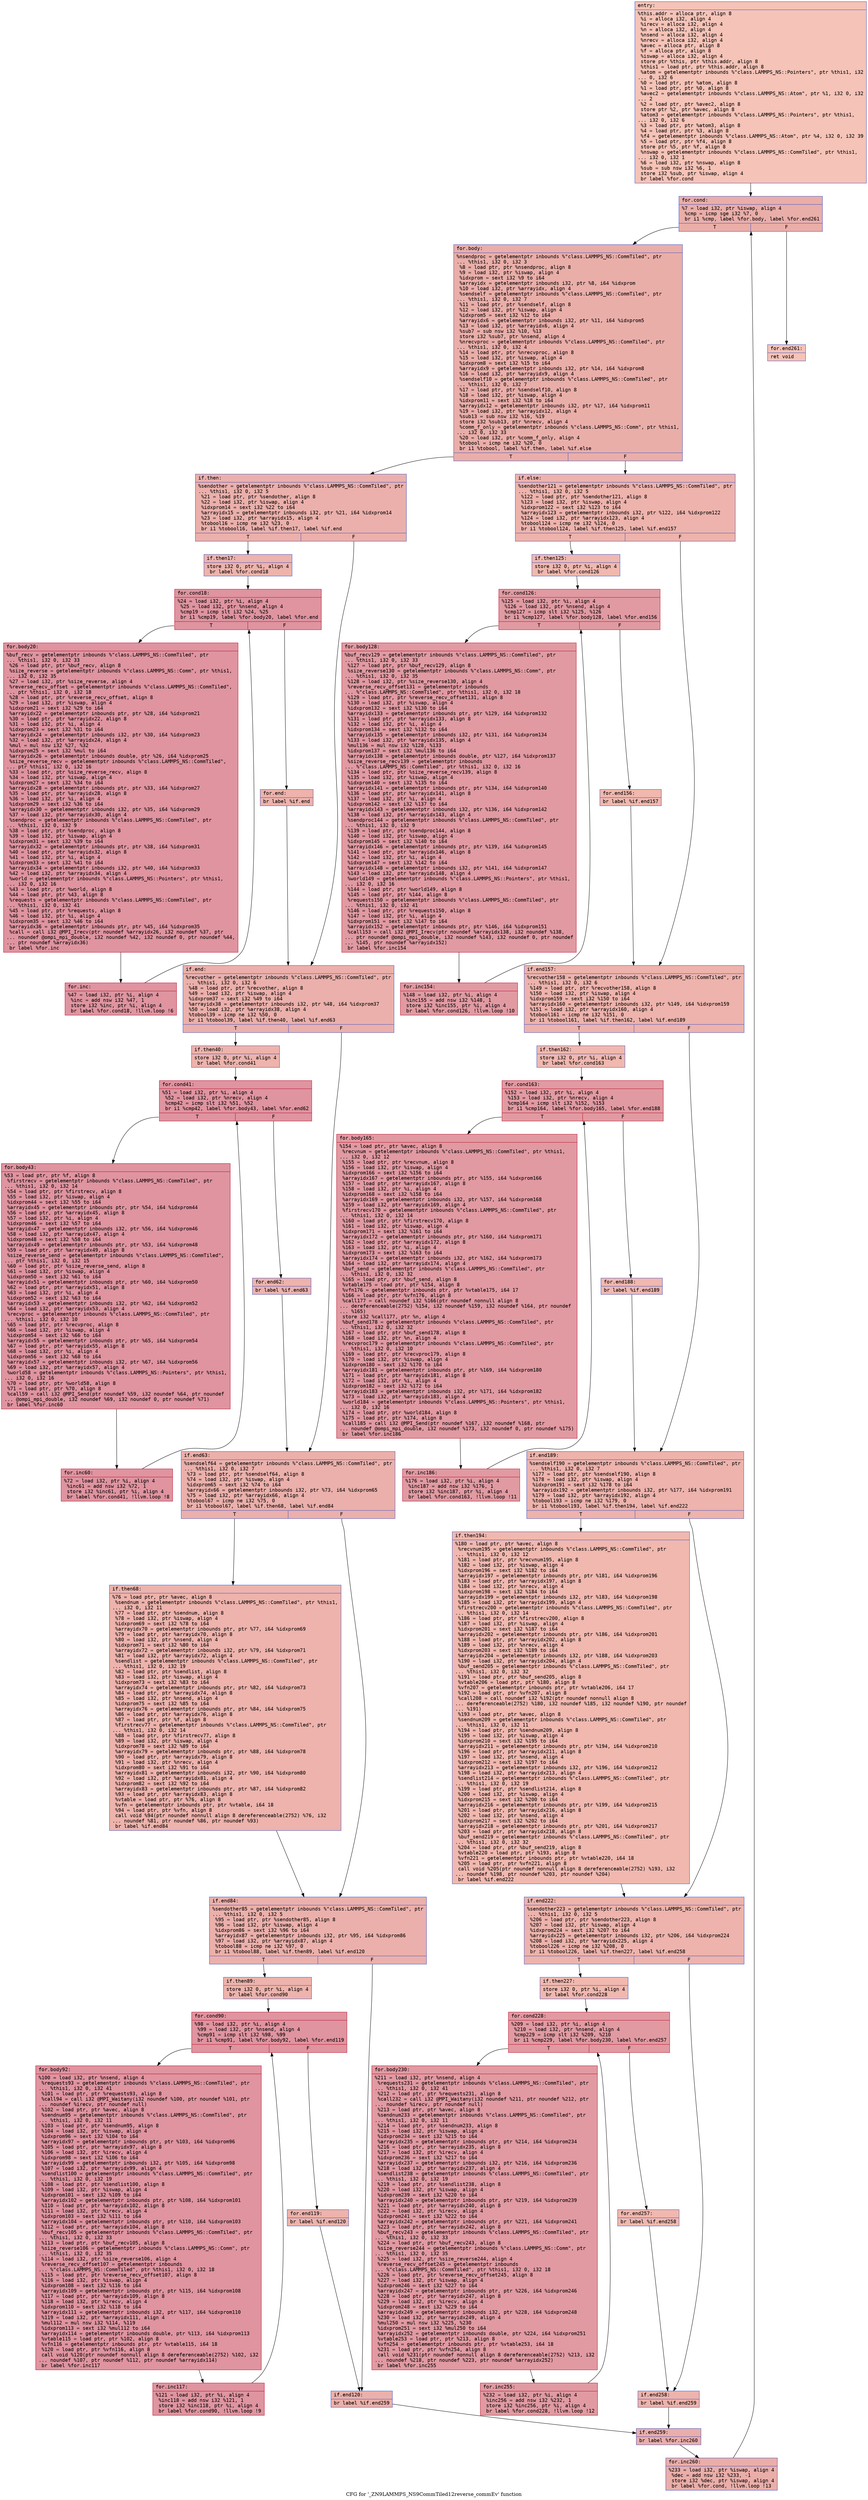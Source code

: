 digraph "CFG for '_ZN9LAMMPS_NS9CommTiled12reverse_commEv' function" {
	label="CFG for '_ZN9LAMMPS_NS9CommTiled12reverse_commEv' function";

	Node0x556077522430 [shape=record,color="#3d50c3ff", style=filled, fillcolor="#e8765c70" fontname="Courier",label="{entry:\l|  %this.addr = alloca ptr, align 8\l  %i = alloca i32, align 4\l  %irecv = alloca i32, align 4\l  %n = alloca i32, align 4\l  %nsend = alloca i32, align 4\l  %nrecv = alloca i32, align 4\l  %avec = alloca ptr, align 8\l  %f = alloca ptr, align 8\l  %iswap = alloca i32, align 4\l  store ptr %this, ptr %this.addr, align 8\l  %this1 = load ptr, ptr %this.addr, align 8\l  %atom = getelementptr inbounds %\"class.LAMMPS_NS::Pointers\", ptr %this1, i32\l... 0, i32 6\l  %0 = load ptr, ptr %atom, align 8\l  %1 = load ptr, ptr %0, align 8\l  %avec2 = getelementptr inbounds %\"class.LAMMPS_NS::Atom\", ptr %1, i32 0, i32\l... 2\l  %2 = load ptr, ptr %avec2, align 8\l  store ptr %2, ptr %avec, align 8\l  %atom3 = getelementptr inbounds %\"class.LAMMPS_NS::Pointers\", ptr %this1,\l... i32 0, i32 6\l  %3 = load ptr, ptr %atom3, align 8\l  %4 = load ptr, ptr %3, align 8\l  %f4 = getelementptr inbounds %\"class.LAMMPS_NS::Atom\", ptr %4, i32 0, i32 39\l  %5 = load ptr, ptr %f4, align 8\l  store ptr %5, ptr %f, align 8\l  %nswap = getelementptr inbounds %\"class.LAMMPS_NS::CommTiled\", ptr %this1,\l... i32 0, i32 1\l  %6 = load i32, ptr %nswap, align 8\l  %sub = sub nsw i32 %6, 1\l  store i32 %sub, ptr %iswap, align 4\l  br label %for.cond\l}"];
	Node0x556077522430 -> Node0x556077536980[tooltip="entry -> for.cond\nProbability 100.00%" ];
	Node0x556077536980 [shape=record,color="#3d50c3ff", style=filled, fillcolor="#d0473d70" fontname="Courier",label="{for.cond:\l|  %7 = load i32, ptr %iswap, align 4\l  %cmp = icmp sge i32 %7, 0\l  br i1 %cmp, label %for.body, label %for.end261\l|{<s0>T|<s1>F}}"];
	Node0x556077536980:s0 -> Node0x556077536ba0[tooltip="for.cond -> for.body\nProbability 96.88%" ];
	Node0x556077536980:s1 -> Node0x556077536c20[tooltip="for.cond -> for.end261\nProbability 3.12%" ];
	Node0x556077536ba0 [shape=record,color="#3d50c3ff", style=filled, fillcolor="#d0473d70" fontname="Courier",label="{for.body:\l|  %nsendproc = getelementptr inbounds %\"class.LAMMPS_NS::CommTiled\", ptr\l... %this1, i32 0, i32 3\l  %8 = load ptr, ptr %nsendproc, align 8\l  %9 = load i32, ptr %iswap, align 4\l  %idxprom = sext i32 %9 to i64\l  %arrayidx = getelementptr inbounds i32, ptr %8, i64 %idxprom\l  %10 = load i32, ptr %arrayidx, align 4\l  %sendself = getelementptr inbounds %\"class.LAMMPS_NS::CommTiled\", ptr\l... %this1, i32 0, i32 7\l  %11 = load ptr, ptr %sendself, align 8\l  %12 = load i32, ptr %iswap, align 4\l  %idxprom5 = sext i32 %12 to i64\l  %arrayidx6 = getelementptr inbounds i32, ptr %11, i64 %idxprom5\l  %13 = load i32, ptr %arrayidx6, align 4\l  %sub7 = sub nsw i32 %10, %13\l  store i32 %sub7, ptr %nsend, align 4\l  %nrecvproc = getelementptr inbounds %\"class.LAMMPS_NS::CommTiled\", ptr\l... %this1, i32 0, i32 4\l  %14 = load ptr, ptr %nrecvproc, align 8\l  %15 = load i32, ptr %iswap, align 4\l  %idxprom8 = sext i32 %15 to i64\l  %arrayidx9 = getelementptr inbounds i32, ptr %14, i64 %idxprom8\l  %16 = load i32, ptr %arrayidx9, align 4\l  %sendself10 = getelementptr inbounds %\"class.LAMMPS_NS::CommTiled\", ptr\l... %this1, i32 0, i32 7\l  %17 = load ptr, ptr %sendself10, align 8\l  %18 = load i32, ptr %iswap, align 4\l  %idxprom11 = sext i32 %18 to i64\l  %arrayidx12 = getelementptr inbounds i32, ptr %17, i64 %idxprom11\l  %19 = load i32, ptr %arrayidx12, align 4\l  %sub13 = sub nsw i32 %16, %19\l  store i32 %sub13, ptr %nrecv, align 4\l  %comm_f_only = getelementptr inbounds %\"class.LAMMPS_NS::Comm\", ptr %this1,\l... i32 0, i32 33\l  %20 = load i32, ptr %comm_f_only, align 4\l  %tobool = icmp ne i32 %20, 0\l  br i1 %tobool, label %if.then, label %if.else\l|{<s0>T|<s1>F}}"];
	Node0x556077536ba0:s0 -> Node0x556077538300[tooltip="for.body -> if.then\nProbability 62.50%" ];
	Node0x556077536ba0:s1 -> Node0x556077538370[tooltip="for.body -> if.else\nProbability 37.50%" ];
	Node0x556077538300 [shape=record,color="#3d50c3ff", style=filled, fillcolor="#d24b4070" fontname="Courier",label="{if.then:\l|  %sendother = getelementptr inbounds %\"class.LAMMPS_NS::CommTiled\", ptr\l... %this1, i32 0, i32 5\l  %21 = load ptr, ptr %sendother, align 8\l  %22 = load i32, ptr %iswap, align 4\l  %idxprom14 = sext i32 %22 to i64\l  %arrayidx15 = getelementptr inbounds i32, ptr %21, i64 %idxprom14\l  %23 = load i32, ptr %arrayidx15, align 4\l  %tobool16 = icmp ne i32 %23, 0\l  br i1 %tobool16, label %if.then17, label %if.end\l|{<s0>T|<s1>F}}"];
	Node0x556077538300:s0 -> Node0x556077538930[tooltip="if.then -> if.then17\nProbability 62.50%" ];
	Node0x556077538300:s1 -> Node0x5560775389b0[tooltip="if.then -> if.end\nProbability 37.50%" ];
	Node0x556077538930 [shape=record,color="#3d50c3ff", style=filled, fillcolor="#d6524470" fontname="Courier",label="{if.then17:\l|  store i32 0, ptr %i, align 4\l  br label %for.cond18\l}"];
	Node0x556077538930 -> Node0x556077538b70[tooltip="if.then17 -> for.cond18\nProbability 100.00%" ];
	Node0x556077538b70 [shape=record,color="#b70d28ff", style=filled, fillcolor="#b70d2870" fontname="Courier",label="{for.cond18:\l|  %24 = load i32, ptr %i, align 4\l  %25 = load i32, ptr %nsend, align 4\l  %cmp19 = icmp slt i32 %24, %25\l  br i1 %cmp19, label %for.body20, label %for.end\l|{<s0>T|<s1>F}}"];
	Node0x556077538b70:s0 -> Node0x556077538e10[tooltip="for.cond18 -> for.body20\nProbability 96.88%" ];
	Node0x556077538b70:s1 -> Node0x556077370920[tooltip="for.cond18 -> for.end\nProbability 3.12%" ];
	Node0x556077538e10 [shape=record,color="#b70d28ff", style=filled, fillcolor="#b70d2870" fontname="Courier",label="{for.body20:\l|  %buf_recv = getelementptr inbounds %\"class.LAMMPS_NS::CommTiled\", ptr\l... %this1, i32 0, i32 33\l  %26 = load ptr, ptr %buf_recv, align 8\l  %size_reverse = getelementptr inbounds %\"class.LAMMPS_NS::Comm\", ptr %this1,\l... i32 0, i32 35\l  %27 = load i32, ptr %size_reverse, align 4\l  %reverse_recv_offset = getelementptr inbounds %\"class.LAMMPS_NS::CommTiled\",\l... ptr %this1, i32 0, i32 18\l  %28 = load ptr, ptr %reverse_recv_offset, align 8\l  %29 = load i32, ptr %iswap, align 4\l  %idxprom21 = sext i32 %29 to i64\l  %arrayidx22 = getelementptr inbounds ptr, ptr %28, i64 %idxprom21\l  %30 = load ptr, ptr %arrayidx22, align 8\l  %31 = load i32, ptr %i, align 4\l  %idxprom23 = sext i32 %31 to i64\l  %arrayidx24 = getelementptr inbounds i32, ptr %30, i64 %idxprom23\l  %32 = load i32, ptr %arrayidx24, align 4\l  %mul = mul nsw i32 %27, %32\l  %idxprom25 = sext i32 %mul to i64\l  %arrayidx26 = getelementptr inbounds double, ptr %26, i64 %idxprom25\l  %size_reverse_recv = getelementptr inbounds %\"class.LAMMPS_NS::CommTiled\",\l... ptr %this1, i32 0, i32 16\l  %33 = load ptr, ptr %size_reverse_recv, align 8\l  %34 = load i32, ptr %iswap, align 4\l  %idxprom27 = sext i32 %34 to i64\l  %arrayidx28 = getelementptr inbounds ptr, ptr %33, i64 %idxprom27\l  %35 = load ptr, ptr %arrayidx28, align 8\l  %36 = load i32, ptr %i, align 4\l  %idxprom29 = sext i32 %36 to i64\l  %arrayidx30 = getelementptr inbounds i32, ptr %35, i64 %idxprom29\l  %37 = load i32, ptr %arrayidx30, align 4\l  %sendproc = getelementptr inbounds %\"class.LAMMPS_NS::CommTiled\", ptr\l... %this1, i32 0, i32 9\l  %38 = load ptr, ptr %sendproc, align 8\l  %39 = load i32, ptr %iswap, align 4\l  %idxprom31 = sext i32 %39 to i64\l  %arrayidx32 = getelementptr inbounds ptr, ptr %38, i64 %idxprom31\l  %40 = load ptr, ptr %arrayidx32, align 8\l  %41 = load i32, ptr %i, align 4\l  %idxprom33 = sext i32 %41 to i64\l  %arrayidx34 = getelementptr inbounds i32, ptr %40, i64 %idxprom33\l  %42 = load i32, ptr %arrayidx34, align 4\l  %world = getelementptr inbounds %\"class.LAMMPS_NS::Pointers\", ptr %this1,\l... i32 0, i32 16\l  %43 = load ptr, ptr %world, align 8\l  %44 = load ptr, ptr %43, align 8\l  %requests = getelementptr inbounds %\"class.LAMMPS_NS::CommTiled\", ptr\l... %this1, i32 0, i32 41\l  %45 = load ptr, ptr %requests, align 8\l  %46 = load i32, ptr %i, align 4\l  %idxprom35 = sext i32 %46 to i64\l  %arrayidx36 = getelementptr inbounds ptr, ptr %45, i64 %idxprom35\l  %call = call i32 @MPI_Irecv(ptr noundef %arrayidx26, i32 noundef %37, ptr\l... noundef @ompi_mpi_double, i32 noundef %42, i32 noundef 0, ptr noundef %44,\l... ptr noundef %arrayidx36)\l  br label %for.inc\l}"];
	Node0x556077538e10 -> Node0x55607753b170[tooltip="for.body20 -> for.inc\nProbability 100.00%" ];
	Node0x55607753b170 [shape=record,color="#b70d28ff", style=filled, fillcolor="#b70d2870" fontname="Courier",label="{for.inc:\l|  %47 = load i32, ptr %i, align 4\l  %inc = add nsw i32 %47, 1\l  store i32 %inc, ptr %i, align 4\l  br label %for.cond18, !llvm.loop !6\l}"];
	Node0x55607753b170 -> Node0x556077538b70[tooltip="for.inc -> for.cond18\nProbability 100.00%" ];
	Node0x556077370920 [shape=record,color="#3d50c3ff", style=filled, fillcolor="#d6524470" fontname="Courier",label="{for.end:\l|  br label %if.end\l}"];
	Node0x556077370920 -> Node0x5560775389b0[tooltip="for.end -> if.end\nProbability 100.00%" ];
	Node0x5560775389b0 [shape=record,color="#3d50c3ff", style=filled, fillcolor="#d24b4070" fontname="Courier",label="{if.end:\l|  %recvother = getelementptr inbounds %\"class.LAMMPS_NS::CommTiled\", ptr\l... %this1, i32 0, i32 6\l  %48 = load ptr, ptr %recvother, align 8\l  %49 = load i32, ptr %iswap, align 4\l  %idxprom37 = sext i32 %49 to i64\l  %arrayidx38 = getelementptr inbounds i32, ptr %48, i64 %idxprom37\l  %50 = load i32, ptr %arrayidx38, align 4\l  %tobool39 = icmp ne i32 %50, 0\l  br i1 %tobool39, label %if.then40, label %if.end63\l|{<s0>T|<s1>F}}"];
	Node0x5560775389b0:s0 -> Node0x55607753c1e0[tooltip="if.end -> if.then40\nProbability 62.50%" ];
	Node0x5560775389b0:s1 -> Node0x55607753c260[tooltip="if.end -> if.end63\nProbability 37.50%" ];
	Node0x55607753c1e0 [shape=record,color="#3d50c3ff", style=filled, fillcolor="#d6524470" fontname="Courier",label="{if.then40:\l|  store i32 0, ptr %i, align 4\l  br label %for.cond41\l}"];
	Node0x55607753c1e0 -> Node0x55607753c430[tooltip="if.then40 -> for.cond41\nProbability 100.00%" ];
	Node0x55607753c430 [shape=record,color="#b70d28ff", style=filled, fillcolor="#b70d2870" fontname="Courier",label="{for.cond41:\l|  %51 = load i32, ptr %i, align 4\l  %52 = load i32, ptr %nrecv, align 4\l  %cmp42 = icmp slt i32 %51, %52\l  br i1 %cmp42, label %for.body43, label %for.end62\l|{<s0>T|<s1>F}}"];
	Node0x55607753c430:s0 -> Node0x55607753c6d0[tooltip="for.cond41 -> for.body43\nProbability 96.88%" ];
	Node0x55607753c430:s1 -> Node0x55607753c750[tooltip="for.cond41 -> for.end62\nProbability 3.12%" ];
	Node0x55607753c6d0 [shape=record,color="#b70d28ff", style=filled, fillcolor="#b70d2870" fontname="Courier",label="{for.body43:\l|  %53 = load ptr, ptr %f, align 8\l  %firstrecv = getelementptr inbounds %\"class.LAMMPS_NS::CommTiled\", ptr\l... %this1, i32 0, i32 14\l  %54 = load ptr, ptr %firstrecv, align 8\l  %55 = load i32, ptr %iswap, align 4\l  %idxprom44 = sext i32 %55 to i64\l  %arrayidx45 = getelementptr inbounds ptr, ptr %54, i64 %idxprom44\l  %56 = load ptr, ptr %arrayidx45, align 8\l  %57 = load i32, ptr %i, align 4\l  %idxprom46 = sext i32 %57 to i64\l  %arrayidx47 = getelementptr inbounds i32, ptr %56, i64 %idxprom46\l  %58 = load i32, ptr %arrayidx47, align 4\l  %idxprom48 = sext i32 %58 to i64\l  %arrayidx49 = getelementptr inbounds ptr, ptr %53, i64 %idxprom48\l  %59 = load ptr, ptr %arrayidx49, align 8\l  %size_reverse_send = getelementptr inbounds %\"class.LAMMPS_NS::CommTiled\",\l... ptr %this1, i32 0, i32 15\l  %60 = load ptr, ptr %size_reverse_send, align 8\l  %61 = load i32, ptr %iswap, align 4\l  %idxprom50 = sext i32 %61 to i64\l  %arrayidx51 = getelementptr inbounds ptr, ptr %60, i64 %idxprom50\l  %62 = load ptr, ptr %arrayidx51, align 8\l  %63 = load i32, ptr %i, align 4\l  %idxprom52 = sext i32 %63 to i64\l  %arrayidx53 = getelementptr inbounds i32, ptr %62, i64 %idxprom52\l  %64 = load i32, ptr %arrayidx53, align 4\l  %recvproc = getelementptr inbounds %\"class.LAMMPS_NS::CommTiled\", ptr\l... %this1, i32 0, i32 10\l  %65 = load ptr, ptr %recvproc, align 8\l  %66 = load i32, ptr %iswap, align 4\l  %idxprom54 = sext i32 %66 to i64\l  %arrayidx55 = getelementptr inbounds ptr, ptr %65, i64 %idxprom54\l  %67 = load ptr, ptr %arrayidx55, align 8\l  %68 = load i32, ptr %i, align 4\l  %idxprom56 = sext i32 %68 to i64\l  %arrayidx57 = getelementptr inbounds i32, ptr %67, i64 %idxprom56\l  %69 = load i32, ptr %arrayidx57, align 4\l  %world58 = getelementptr inbounds %\"class.LAMMPS_NS::Pointers\", ptr %this1,\l... i32 0, i32 16\l  %70 = load ptr, ptr %world58, align 8\l  %71 = load ptr, ptr %70, align 8\l  %call59 = call i32 @MPI_Send(ptr noundef %59, i32 noundef %64, ptr noundef\l... @ompi_mpi_double, i32 noundef %69, i32 noundef 0, ptr noundef %71)\l  br label %for.inc60\l}"];
	Node0x55607753c6d0 -> Node0x55607753e7f0[tooltip="for.body43 -> for.inc60\nProbability 100.00%" ];
	Node0x55607753e7f0 [shape=record,color="#b70d28ff", style=filled, fillcolor="#b70d2870" fontname="Courier",label="{for.inc60:\l|  %72 = load i32, ptr %i, align 4\l  %inc61 = add nsw i32 %72, 1\l  store i32 %inc61, ptr %i, align 4\l  br label %for.cond41, !llvm.loop !8\l}"];
	Node0x55607753e7f0 -> Node0x55607753c430[tooltip="for.inc60 -> for.cond41\nProbability 100.00%" ];
	Node0x55607753c750 [shape=record,color="#3d50c3ff", style=filled, fillcolor="#d6524470" fontname="Courier",label="{for.end62:\l|  br label %if.end63\l}"];
	Node0x55607753c750 -> Node0x55607753c260[tooltip="for.end62 -> if.end63\nProbability 100.00%" ];
	Node0x55607753c260 [shape=record,color="#3d50c3ff", style=filled, fillcolor="#d24b4070" fontname="Courier",label="{if.end63:\l|  %sendself64 = getelementptr inbounds %\"class.LAMMPS_NS::CommTiled\", ptr\l... %this1, i32 0, i32 7\l  %73 = load ptr, ptr %sendself64, align 8\l  %74 = load i32, ptr %iswap, align 4\l  %idxprom65 = sext i32 %74 to i64\l  %arrayidx66 = getelementptr inbounds i32, ptr %73, i64 %idxprom65\l  %75 = load i32, ptr %arrayidx66, align 4\l  %tobool67 = icmp ne i32 %75, 0\l  br i1 %tobool67, label %if.then68, label %if.end84\l|{<s0>T|<s1>F}}"];
	Node0x55607753c260:s0 -> Node0x55607753f100[tooltip="if.end63 -> if.then68\nProbability 62.50%" ];
	Node0x55607753c260:s1 -> Node0x55607753f180[tooltip="if.end63 -> if.end84\nProbability 37.50%" ];
	Node0x55607753f100 [shape=record,color="#3d50c3ff", style=filled, fillcolor="#d6524470" fontname="Courier",label="{if.then68:\l|  %76 = load ptr, ptr %avec, align 8\l  %sendnum = getelementptr inbounds %\"class.LAMMPS_NS::CommTiled\", ptr %this1,\l... i32 0, i32 11\l  %77 = load ptr, ptr %sendnum, align 8\l  %78 = load i32, ptr %iswap, align 4\l  %idxprom69 = sext i32 %78 to i64\l  %arrayidx70 = getelementptr inbounds ptr, ptr %77, i64 %idxprom69\l  %79 = load ptr, ptr %arrayidx70, align 8\l  %80 = load i32, ptr %nsend, align 4\l  %idxprom71 = sext i32 %80 to i64\l  %arrayidx72 = getelementptr inbounds i32, ptr %79, i64 %idxprom71\l  %81 = load i32, ptr %arrayidx72, align 4\l  %sendlist = getelementptr inbounds %\"class.LAMMPS_NS::CommTiled\", ptr\l... %this1, i32 0, i32 19\l  %82 = load ptr, ptr %sendlist, align 8\l  %83 = load i32, ptr %iswap, align 4\l  %idxprom73 = sext i32 %83 to i64\l  %arrayidx74 = getelementptr inbounds ptr, ptr %82, i64 %idxprom73\l  %84 = load ptr, ptr %arrayidx74, align 8\l  %85 = load i32, ptr %nsend, align 4\l  %idxprom75 = sext i32 %85 to i64\l  %arrayidx76 = getelementptr inbounds ptr, ptr %84, i64 %idxprom75\l  %86 = load ptr, ptr %arrayidx76, align 8\l  %87 = load ptr, ptr %f, align 8\l  %firstrecv77 = getelementptr inbounds %\"class.LAMMPS_NS::CommTiled\", ptr\l... %this1, i32 0, i32 14\l  %88 = load ptr, ptr %firstrecv77, align 8\l  %89 = load i32, ptr %iswap, align 4\l  %idxprom78 = sext i32 %89 to i64\l  %arrayidx79 = getelementptr inbounds ptr, ptr %88, i64 %idxprom78\l  %90 = load ptr, ptr %arrayidx79, align 8\l  %91 = load i32, ptr %nrecv, align 4\l  %idxprom80 = sext i32 %91 to i64\l  %arrayidx81 = getelementptr inbounds i32, ptr %90, i64 %idxprom80\l  %92 = load i32, ptr %arrayidx81, align 4\l  %idxprom82 = sext i32 %92 to i64\l  %arrayidx83 = getelementptr inbounds ptr, ptr %87, i64 %idxprom82\l  %93 = load ptr, ptr %arrayidx83, align 8\l  %vtable = load ptr, ptr %76, align 8\l  %vfn = getelementptr inbounds ptr, ptr %vtable, i64 18\l  %94 = load ptr, ptr %vfn, align 8\l  call void %94(ptr noundef nonnull align 8 dereferenceable(2752) %76, i32\l... noundef %81, ptr noundef %86, ptr noundef %93)\l  br label %if.end84\l}"];
	Node0x55607753f100 -> Node0x55607753f180[tooltip="if.then68 -> if.end84\nProbability 100.00%" ];
	Node0x55607753f180 [shape=record,color="#3d50c3ff", style=filled, fillcolor="#d24b4070" fontname="Courier",label="{if.end84:\l|  %sendother85 = getelementptr inbounds %\"class.LAMMPS_NS::CommTiled\", ptr\l... %this1, i32 0, i32 5\l  %95 = load ptr, ptr %sendother85, align 8\l  %96 = load i32, ptr %iswap, align 4\l  %idxprom86 = sext i32 %96 to i64\l  %arrayidx87 = getelementptr inbounds i32, ptr %95, i64 %idxprom86\l  %97 = load i32, ptr %arrayidx87, align 4\l  %tobool88 = icmp ne i32 %97, 0\l  br i1 %tobool88, label %if.then89, label %if.end120\l|{<s0>T|<s1>F}}"];
	Node0x55607753f180:s0 -> Node0x55607753b5e0[tooltip="if.end84 -> if.then89\nProbability 62.50%" ];
	Node0x55607753f180:s1 -> Node0x55607753b660[tooltip="if.end84 -> if.end120\nProbability 37.50%" ];
	Node0x55607753b5e0 [shape=record,color="#3d50c3ff", style=filled, fillcolor="#d6524470" fontname="Courier",label="{if.then89:\l|  store i32 0, ptr %i, align 4\l  br label %for.cond90\l}"];
	Node0x55607753b5e0 -> Node0x55607753b830[tooltip="if.then89 -> for.cond90\nProbability 100.00%" ];
	Node0x55607753b830 [shape=record,color="#b70d28ff", style=filled, fillcolor="#b70d2870" fontname="Courier",label="{for.cond90:\l|  %98 = load i32, ptr %i, align 4\l  %99 = load i32, ptr %nsend, align 4\l  %cmp91 = icmp slt i32 %98, %99\l  br i1 %cmp91, label %for.body92, label %for.end119\l|{<s0>T|<s1>F}}"];
	Node0x55607753b830:s0 -> Node0x556077541e10[tooltip="for.cond90 -> for.body92\nProbability 96.88%" ];
	Node0x55607753b830:s1 -> Node0x556077541e90[tooltip="for.cond90 -> for.end119\nProbability 3.12%" ];
	Node0x556077541e10 [shape=record,color="#b70d28ff", style=filled, fillcolor="#b70d2870" fontname="Courier",label="{for.body92:\l|  %100 = load i32, ptr %nsend, align 4\l  %requests93 = getelementptr inbounds %\"class.LAMMPS_NS::CommTiled\", ptr\l... %this1, i32 0, i32 41\l  %101 = load ptr, ptr %requests93, align 8\l  %call94 = call i32 @MPI_Waitany(i32 noundef %100, ptr noundef %101, ptr\l... noundef %irecv, ptr noundef null)\l  %102 = load ptr, ptr %avec, align 8\l  %sendnum95 = getelementptr inbounds %\"class.LAMMPS_NS::CommTiled\", ptr\l... %this1, i32 0, i32 11\l  %103 = load ptr, ptr %sendnum95, align 8\l  %104 = load i32, ptr %iswap, align 4\l  %idxprom96 = sext i32 %104 to i64\l  %arrayidx97 = getelementptr inbounds ptr, ptr %103, i64 %idxprom96\l  %105 = load ptr, ptr %arrayidx97, align 8\l  %106 = load i32, ptr %irecv, align 4\l  %idxprom98 = sext i32 %106 to i64\l  %arrayidx99 = getelementptr inbounds i32, ptr %105, i64 %idxprom98\l  %107 = load i32, ptr %arrayidx99, align 4\l  %sendlist100 = getelementptr inbounds %\"class.LAMMPS_NS::CommTiled\", ptr\l... %this1, i32 0, i32 19\l  %108 = load ptr, ptr %sendlist100, align 8\l  %109 = load i32, ptr %iswap, align 4\l  %idxprom101 = sext i32 %109 to i64\l  %arrayidx102 = getelementptr inbounds ptr, ptr %108, i64 %idxprom101\l  %110 = load ptr, ptr %arrayidx102, align 8\l  %111 = load i32, ptr %irecv, align 4\l  %idxprom103 = sext i32 %111 to i64\l  %arrayidx104 = getelementptr inbounds ptr, ptr %110, i64 %idxprom103\l  %112 = load ptr, ptr %arrayidx104, align 8\l  %buf_recv105 = getelementptr inbounds %\"class.LAMMPS_NS::CommTiled\", ptr\l... %this1, i32 0, i32 33\l  %113 = load ptr, ptr %buf_recv105, align 8\l  %size_reverse106 = getelementptr inbounds %\"class.LAMMPS_NS::Comm\", ptr\l... %this1, i32 0, i32 35\l  %114 = load i32, ptr %size_reverse106, align 4\l  %reverse_recv_offset107 = getelementptr inbounds\l... %\"class.LAMMPS_NS::CommTiled\", ptr %this1, i32 0, i32 18\l  %115 = load ptr, ptr %reverse_recv_offset107, align 8\l  %116 = load i32, ptr %iswap, align 4\l  %idxprom108 = sext i32 %116 to i64\l  %arrayidx109 = getelementptr inbounds ptr, ptr %115, i64 %idxprom108\l  %117 = load ptr, ptr %arrayidx109, align 8\l  %118 = load i32, ptr %irecv, align 4\l  %idxprom110 = sext i32 %118 to i64\l  %arrayidx111 = getelementptr inbounds i32, ptr %117, i64 %idxprom110\l  %119 = load i32, ptr %arrayidx111, align 4\l  %mul112 = mul nsw i32 %114, %119\l  %idxprom113 = sext i32 %mul112 to i64\l  %arrayidx114 = getelementptr inbounds double, ptr %113, i64 %idxprom113\l  %vtable115 = load ptr, ptr %102, align 8\l  %vfn116 = getelementptr inbounds ptr, ptr %vtable115, i64 18\l  %120 = load ptr, ptr %vfn116, align 8\l  call void %120(ptr noundef nonnull align 8 dereferenceable(2752) %102, i32\l... noundef %107, ptr noundef %112, ptr noundef %arrayidx114)\l  br label %for.inc117\l}"];
	Node0x556077541e10 -> Node0x556077543f50[tooltip="for.body92 -> for.inc117\nProbability 100.00%" ];
	Node0x556077543f50 [shape=record,color="#b70d28ff", style=filled, fillcolor="#b70d2870" fontname="Courier",label="{for.inc117:\l|  %121 = load i32, ptr %i, align 4\l  %inc118 = add nsw i32 %121, 1\l  store i32 %inc118, ptr %i, align 4\l  br label %for.cond90, !llvm.loop !9\l}"];
	Node0x556077543f50 -> Node0x55607753b830[tooltip="for.inc117 -> for.cond90\nProbability 100.00%" ];
	Node0x556077541e90 [shape=record,color="#3d50c3ff", style=filled, fillcolor="#d6524470" fontname="Courier",label="{for.end119:\l|  br label %if.end120\l}"];
	Node0x556077541e90 -> Node0x55607753b660[tooltip="for.end119 -> if.end120\nProbability 100.00%" ];
	Node0x55607753b660 [shape=record,color="#3d50c3ff", style=filled, fillcolor="#d24b4070" fontname="Courier",label="{if.end120:\l|  br label %if.end259\l}"];
	Node0x55607753b660 -> Node0x5560775443f0[tooltip="if.end120 -> if.end259\nProbability 100.00%" ];
	Node0x556077538370 [shape=record,color="#3d50c3ff", style=filled, fillcolor="#d6524470" fontname="Courier",label="{if.else:\l|  %sendother121 = getelementptr inbounds %\"class.LAMMPS_NS::CommTiled\", ptr\l... %this1, i32 0, i32 5\l  %122 = load ptr, ptr %sendother121, align 8\l  %123 = load i32, ptr %iswap, align 4\l  %idxprom122 = sext i32 %123 to i64\l  %arrayidx123 = getelementptr inbounds i32, ptr %122, i64 %idxprom122\l  %124 = load i32, ptr %arrayidx123, align 4\l  %tobool124 = icmp ne i32 %124, 0\l  br i1 %tobool124, label %if.then125, label %if.end157\l|{<s0>T|<s1>F}}"];
	Node0x556077538370:s0 -> Node0x556077544950[tooltip="if.else -> if.then125\nProbability 62.50%" ];
	Node0x556077538370:s1 -> Node0x5560775449d0[tooltip="if.else -> if.end157\nProbability 37.50%" ];
	Node0x556077544950 [shape=record,color="#3d50c3ff", style=filled, fillcolor="#dc5d4a70" fontname="Courier",label="{if.then125:\l|  store i32 0, ptr %i, align 4\l  br label %for.cond126\l}"];
	Node0x556077544950 -> Node0x556077544ba0[tooltip="if.then125 -> for.cond126\nProbability 100.00%" ];
	Node0x556077544ba0 [shape=record,color="#b70d28ff", style=filled, fillcolor="#bb1b2c70" fontname="Courier",label="{for.cond126:\l|  %125 = load i32, ptr %i, align 4\l  %126 = load i32, ptr %nsend, align 4\l  %cmp127 = icmp slt i32 %125, %126\l  br i1 %cmp127, label %for.body128, label %for.end156\l|{<s0>T|<s1>F}}"];
	Node0x556077544ba0:s0 -> Node0x556077544e20[tooltip="for.cond126 -> for.body128\nProbability 96.88%" ];
	Node0x556077544ba0:s1 -> Node0x556077544ea0[tooltip="for.cond126 -> for.end156\nProbability 3.12%" ];
	Node0x556077544e20 [shape=record,color="#b70d28ff", style=filled, fillcolor="#bb1b2c70" fontname="Courier",label="{for.body128:\l|  %buf_recv129 = getelementptr inbounds %\"class.LAMMPS_NS::CommTiled\", ptr\l... %this1, i32 0, i32 33\l  %127 = load ptr, ptr %buf_recv129, align 8\l  %size_reverse130 = getelementptr inbounds %\"class.LAMMPS_NS::Comm\", ptr\l... %this1, i32 0, i32 35\l  %128 = load i32, ptr %size_reverse130, align 4\l  %reverse_recv_offset131 = getelementptr inbounds\l... %\"class.LAMMPS_NS::CommTiled\", ptr %this1, i32 0, i32 18\l  %129 = load ptr, ptr %reverse_recv_offset131, align 8\l  %130 = load i32, ptr %iswap, align 4\l  %idxprom132 = sext i32 %130 to i64\l  %arrayidx133 = getelementptr inbounds ptr, ptr %129, i64 %idxprom132\l  %131 = load ptr, ptr %arrayidx133, align 8\l  %132 = load i32, ptr %i, align 4\l  %idxprom134 = sext i32 %132 to i64\l  %arrayidx135 = getelementptr inbounds i32, ptr %131, i64 %idxprom134\l  %133 = load i32, ptr %arrayidx135, align 4\l  %mul136 = mul nsw i32 %128, %133\l  %idxprom137 = sext i32 %mul136 to i64\l  %arrayidx138 = getelementptr inbounds double, ptr %127, i64 %idxprom137\l  %size_reverse_recv139 = getelementptr inbounds\l... %\"class.LAMMPS_NS::CommTiled\", ptr %this1, i32 0, i32 16\l  %134 = load ptr, ptr %size_reverse_recv139, align 8\l  %135 = load i32, ptr %iswap, align 4\l  %idxprom140 = sext i32 %135 to i64\l  %arrayidx141 = getelementptr inbounds ptr, ptr %134, i64 %idxprom140\l  %136 = load ptr, ptr %arrayidx141, align 8\l  %137 = load i32, ptr %i, align 4\l  %idxprom142 = sext i32 %137 to i64\l  %arrayidx143 = getelementptr inbounds i32, ptr %136, i64 %idxprom142\l  %138 = load i32, ptr %arrayidx143, align 4\l  %sendproc144 = getelementptr inbounds %\"class.LAMMPS_NS::CommTiled\", ptr\l... %this1, i32 0, i32 9\l  %139 = load ptr, ptr %sendproc144, align 8\l  %140 = load i32, ptr %iswap, align 4\l  %idxprom145 = sext i32 %140 to i64\l  %arrayidx146 = getelementptr inbounds ptr, ptr %139, i64 %idxprom145\l  %141 = load ptr, ptr %arrayidx146, align 8\l  %142 = load i32, ptr %i, align 4\l  %idxprom147 = sext i32 %142 to i64\l  %arrayidx148 = getelementptr inbounds i32, ptr %141, i64 %idxprom147\l  %143 = load i32, ptr %arrayidx148, align 4\l  %world149 = getelementptr inbounds %\"class.LAMMPS_NS::Pointers\", ptr %this1,\l... i32 0, i32 16\l  %144 = load ptr, ptr %world149, align 8\l  %145 = load ptr, ptr %144, align 8\l  %requests150 = getelementptr inbounds %\"class.LAMMPS_NS::CommTiled\", ptr\l... %this1, i32 0, i32 41\l  %146 = load ptr, ptr %requests150, align 8\l  %147 = load i32, ptr %i, align 4\l  %idxprom151 = sext i32 %147 to i64\l  %arrayidx152 = getelementptr inbounds ptr, ptr %146, i64 %idxprom151\l  %call153 = call i32 @MPI_Irecv(ptr noundef %arrayidx138, i32 noundef %138,\l... ptr noundef @ompi_mpi_double, i32 noundef %143, i32 noundef 0, ptr noundef\l... %145, ptr noundef %arrayidx152)\l  br label %for.inc154\l}"];
	Node0x556077544e20 -> Node0x556077547bf0[tooltip="for.body128 -> for.inc154\nProbability 100.00%" ];
	Node0x556077547bf0 [shape=record,color="#b70d28ff", style=filled, fillcolor="#bb1b2c70" fontname="Courier",label="{for.inc154:\l|  %148 = load i32, ptr %i, align 4\l  %inc155 = add nsw i32 %148, 1\l  store i32 %inc155, ptr %i, align 4\l  br label %for.cond126, !llvm.loop !10\l}"];
	Node0x556077547bf0 -> Node0x556077544ba0[tooltip="for.inc154 -> for.cond126\nProbability 100.00%" ];
	Node0x556077544ea0 [shape=record,color="#3d50c3ff", style=filled, fillcolor="#dc5d4a70" fontname="Courier",label="{for.end156:\l|  br label %if.end157\l}"];
	Node0x556077544ea0 -> Node0x5560775449d0[tooltip="for.end156 -> if.end157\nProbability 100.00%" ];
	Node0x5560775449d0 [shape=record,color="#3d50c3ff", style=filled, fillcolor="#d6524470" fontname="Courier",label="{if.end157:\l|  %recvother158 = getelementptr inbounds %\"class.LAMMPS_NS::CommTiled\", ptr\l... %this1, i32 0, i32 6\l  %149 = load ptr, ptr %recvother158, align 8\l  %150 = load i32, ptr %iswap, align 4\l  %idxprom159 = sext i32 %150 to i64\l  %arrayidx160 = getelementptr inbounds i32, ptr %149, i64 %idxprom159\l  %151 = load i32, ptr %arrayidx160, align 4\l  %tobool161 = icmp ne i32 %151, 0\l  br i1 %tobool161, label %if.then162, label %if.end189\l|{<s0>T|<s1>F}}"];
	Node0x5560775449d0:s0 -> Node0x556077548470[tooltip="if.end157 -> if.then162\nProbability 62.50%" ];
	Node0x5560775449d0:s1 -> Node0x5560775484f0[tooltip="if.end157 -> if.end189\nProbability 37.50%" ];
	Node0x556077548470 [shape=record,color="#3d50c3ff", style=filled, fillcolor="#dc5d4a70" fontname="Courier",label="{if.then162:\l|  store i32 0, ptr %i, align 4\l  br label %for.cond163\l}"];
	Node0x556077548470 -> Node0x5560775486c0[tooltip="if.then162 -> for.cond163\nProbability 100.00%" ];
	Node0x5560775486c0 [shape=record,color="#b70d28ff", style=filled, fillcolor="#bb1b2c70" fontname="Courier",label="{for.cond163:\l|  %152 = load i32, ptr %i, align 4\l  %153 = load i32, ptr %nrecv, align 4\l  %cmp164 = icmp slt i32 %152, %153\l  br i1 %cmp164, label %for.body165, label %for.end188\l|{<s0>T|<s1>F}}"];
	Node0x5560775486c0:s0 -> Node0x556077548960[tooltip="for.cond163 -> for.body165\nProbability 96.88%" ];
	Node0x5560775486c0:s1 -> Node0x5560775489e0[tooltip="for.cond163 -> for.end188\nProbability 3.12%" ];
	Node0x556077548960 [shape=record,color="#b70d28ff", style=filled, fillcolor="#bb1b2c70" fontname="Courier",label="{for.body165:\l|  %154 = load ptr, ptr %avec, align 8\l  %recvnum = getelementptr inbounds %\"class.LAMMPS_NS::CommTiled\", ptr %this1,\l... i32 0, i32 12\l  %155 = load ptr, ptr %recvnum, align 8\l  %156 = load i32, ptr %iswap, align 4\l  %idxprom166 = sext i32 %156 to i64\l  %arrayidx167 = getelementptr inbounds ptr, ptr %155, i64 %idxprom166\l  %157 = load ptr, ptr %arrayidx167, align 8\l  %158 = load i32, ptr %i, align 4\l  %idxprom168 = sext i32 %158 to i64\l  %arrayidx169 = getelementptr inbounds i32, ptr %157, i64 %idxprom168\l  %159 = load i32, ptr %arrayidx169, align 4\l  %firstrecv170 = getelementptr inbounds %\"class.LAMMPS_NS::CommTiled\", ptr\l... %this1, i32 0, i32 14\l  %160 = load ptr, ptr %firstrecv170, align 8\l  %161 = load i32, ptr %iswap, align 4\l  %idxprom171 = sext i32 %161 to i64\l  %arrayidx172 = getelementptr inbounds ptr, ptr %160, i64 %idxprom171\l  %162 = load ptr, ptr %arrayidx172, align 8\l  %163 = load i32, ptr %i, align 4\l  %idxprom173 = sext i32 %163 to i64\l  %arrayidx174 = getelementptr inbounds i32, ptr %162, i64 %idxprom173\l  %164 = load i32, ptr %arrayidx174, align 4\l  %buf_send = getelementptr inbounds %\"class.LAMMPS_NS::CommTiled\", ptr\l... %this1, i32 0, i32 32\l  %165 = load ptr, ptr %buf_send, align 8\l  %vtable175 = load ptr, ptr %154, align 8\l  %vfn176 = getelementptr inbounds ptr, ptr %vtable175, i64 17\l  %166 = load ptr, ptr %vfn176, align 8\l  %call177 = call noundef i32 %166(ptr noundef nonnull align 8\l... dereferenceable(2752) %154, i32 noundef %159, i32 noundef %164, ptr noundef\l... %165)\l  store i32 %call177, ptr %n, align 4\l  %buf_send178 = getelementptr inbounds %\"class.LAMMPS_NS::CommTiled\", ptr\l... %this1, i32 0, i32 32\l  %167 = load ptr, ptr %buf_send178, align 8\l  %168 = load i32, ptr %n, align 4\l  %recvproc179 = getelementptr inbounds %\"class.LAMMPS_NS::CommTiled\", ptr\l... %this1, i32 0, i32 10\l  %169 = load ptr, ptr %recvproc179, align 8\l  %170 = load i32, ptr %iswap, align 4\l  %idxprom180 = sext i32 %170 to i64\l  %arrayidx181 = getelementptr inbounds ptr, ptr %169, i64 %idxprom180\l  %171 = load ptr, ptr %arrayidx181, align 8\l  %172 = load i32, ptr %i, align 4\l  %idxprom182 = sext i32 %172 to i64\l  %arrayidx183 = getelementptr inbounds i32, ptr %171, i64 %idxprom182\l  %173 = load i32, ptr %arrayidx183, align 4\l  %world184 = getelementptr inbounds %\"class.LAMMPS_NS::Pointers\", ptr %this1,\l... i32 0, i32 16\l  %174 = load ptr, ptr %world184, align 8\l  %175 = load ptr, ptr %174, align 8\l  %call185 = call i32 @MPI_Send(ptr noundef %167, i32 noundef %168, ptr\l... noundef @ompi_mpi_double, i32 noundef %173, i32 noundef 0, ptr noundef %175)\l  br label %for.inc186\l}"];
	Node0x556077548960 -> Node0x55607754a9f0[tooltip="for.body165 -> for.inc186\nProbability 100.00%" ];
	Node0x55607754a9f0 [shape=record,color="#b70d28ff", style=filled, fillcolor="#bb1b2c70" fontname="Courier",label="{for.inc186:\l|  %176 = load i32, ptr %i, align 4\l  %inc187 = add nsw i32 %176, 1\l  store i32 %inc187, ptr %i, align 4\l  br label %for.cond163, !llvm.loop !11\l}"];
	Node0x55607754a9f0 -> Node0x5560775486c0[tooltip="for.inc186 -> for.cond163\nProbability 100.00%" ];
	Node0x5560775489e0 [shape=record,color="#3d50c3ff", style=filled, fillcolor="#dc5d4a70" fontname="Courier",label="{for.end188:\l|  br label %if.end189\l}"];
	Node0x5560775489e0 -> Node0x5560775484f0[tooltip="for.end188 -> if.end189\nProbability 100.00%" ];
	Node0x5560775484f0 [shape=record,color="#3d50c3ff", style=filled, fillcolor="#d6524470" fontname="Courier",label="{if.end189:\l|  %sendself190 = getelementptr inbounds %\"class.LAMMPS_NS::CommTiled\", ptr\l... %this1, i32 0, i32 7\l  %177 = load ptr, ptr %sendself190, align 8\l  %178 = load i32, ptr %iswap, align 4\l  %idxprom191 = sext i32 %178 to i64\l  %arrayidx192 = getelementptr inbounds i32, ptr %177, i64 %idxprom191\l  %179 = load i32, ptr %arrayidx192, align 4\l  %tobool193 = icmp ne i32 %179, 0\l  br i1 %tobool193, label %if.then194, label %if.end222\l|{<s0>T|<s1>F}}"];
	Node0x5560775484f0:s0 -> Node0x55607754b330[tooltip="if.end189 -> if.then194\nProbability 62.50%" ];
	Node0x5560775484f0:s1 -> Node0x55607754b3b0[tooltip="if.end189 -> if.end222\nProbability 37.50%" ];
	Node0x55607754b330 [shape=record,color="#3d50c3ff", style=filled, fillcolor="#dc5d4a70" fontname="Courier",label="{if.then194:\l|  %180 = load ptr, ptr %avec, align 8\l  %recvnum195 = getelementptr inbounds %\"class.LAMMPS_NS::CommTiled\", ptr\l... %this1, i32 0, i32 12\l  %181 = load ptr, ptr %recvnum195, align 8\l  %182 = load i32, ptr %iswap, align 4\l  %idxprom196 = sext i32 %182 to i64\l  %arrayidx197 = getelementptr inbounds ptr, ptr %181, i64 %idxprom196\l  %183 = load ptr, ptr %arrayidx197, align 8\l  %184 = load i32, ptr %nrecv, align 4\l  %idxprom198 = sext i32 %184 to i64\l  %arrayidx199 = getelementptr inbounds i32, ptr %183, i64 %idxprom198\l  %185 = load i32, ptr %arrayidx199, align 4\l  %firstrecv200 = getelementptr inbounds %\"class.LAMMPS_NS::CommTiled\", ptr\l... %this1, i32 0, i32 14\l  %186 = load ptr, ptr %firstrecv200, align 8\l  %187 = load i32, ptr %iswap, align 4\l  %idxprom201 = sext i32 %187 to i64\l  %arrayidx202 = getelementptr inbounds ptr, ptr %186, i64 %idxprom201\l  %188 = load ptr, ptr %arrayidx202, align 8\l  %189 = load i32, ptr %nrecv, align 4\l  %idxprom203 = sext i32 %189 to i64\l  %arrayidx204 = getelementptr inbounds i32, ptr %188, i64 %idxprom203\l  %190 = load i32, ptr %arrayidx204, align 4\l  %buf_send205 = getelementptr inbounds %\"class.LAMMPS_NS::CommTiled\", ptr\l... %this1, i32 0, i32 32\l  %191 = load ptr, ptr %buf_send205, align 8\l  %vtable206 = load ptr, ptr %180, align 8\l  %vfn207 = getelementptr inbounds ptr, ptr %vtable206, i64 17\l  %192 = load ptr, ptr %vfn207, align 8\l  %call208 = call noundef i32 %192(ptr noundef nonnull align 8\l... dereferenceable(2752) %180, i32 noundef %185, i32 noundef %190, ptr noundef\l... %191)\l  %193 = load ptr, ptr %avec, align 8\l  %sendnum209 = getelementptr inbounds %\"class.LAMMPS_NS::CommTiled\", ptr\l... %this1, i32 0, i32 11\l  %194 = load ptr, ptr %sendnum209, align 8\l  %195 = load i32, ptr %iswap, align 4\l  %idxprom210 = sext i32 %195 to i64\l  %arrayidx211 = getelementptr inbounds ptr, ptr %194, i64 %idxprom210\l  %196 = load ptr, ptr %arrayidx211, align 8\l  %197 = load i32, ptr %nsend, align 4\l  %idxprom212 = sext i32 %197 to i64\l  %arrayidx213 = getelementptr inbounds i32, ptr %196, i64 %idxprom212\l  %198 = load i32, ptr %arrayidx213, align 4\l  %sendlist214 = getelementptr inbounds %\"class.LAMMPS_NS::CommTiled\", ptr\l... %this1, i32 0, i32 19\l  %199 = load ptr, ptr %sendlist214, align 8\l  %200 = load i32, ptr %iswap, align 4\l  %idxprom215 = sext i32 %200 to i64\l  %arrayidx216 = getelementptr inbounds ptr, ptr %199, i64 %idxprom215\l  %201 = load ptr, ptr %arrayidx216, align 8\l  %202 = load i32, ptr %nsend, align 4\l  %idxprom217 = sext i32 %202 to i64\l  %arrayidx218 = getelementptr inbounds ptr, ptr %201, i64 %idxprom217\l  %203 = load ptr, ptr %arrayidx218, align 8\l  %buf_send219 = getelementptr inbounds %\"class.LAMMPS_NS::CommTiled\", ptr\l... %this1, i32 0, i32 32\l  %204 = load ptr, ptr %buf_send219, align 8\l  %vtable220 = load ptr, ptr %193, align 8\l  %vfn221 = getelementptr inbounds ptr, ptr %vtable220, i64 18\l  %205 = load ptr, ptr %vfn221, align 8\l  call void %205(ptr noundef nonnull align 8 dereferenceable(2752) %193, i32\l... noundef %198, ptr noundef %203, ptr noundef %204)\l  br label %if.end222\l}"];
	Node0x55607754b330 -> Node0x55607754b3b0[tooltip="if.then194 -> if.end222\nProbability 100.00%" ];
	Node0x55607754b3b0 [shape=record,color="#3d50c3ff", style=filled, fillcolor="#d6524470" fontname="Courier",label="{if.end222:\l|  %sendother223 = getelementptr inbounds %\"class.LAMMPS_NS::CommTiled\", ptr\l... %this1, i32 0, i32 5\l  %206 = load ptr, ptr %sendother223, align 8\l  %207 = load i32, ptr %iswap, align 4\l  %idxprom224 = sext i32 %207 to i64\l  %arrayidx225 = getelementptr inbounds i32, ptr %206, i64 %idxprom224\l  %208 = load i32, ptr %arrayidx225, align 4\l  %tobool226 = icmp ne i32 %208, 0\l  br i1 %tobool226, label %if.then227, label %if.end258\l|{<s0>T|<s1>F}}"];
	Node0x55607754b3b0:s0 -> Node0x55607754edf0[tooltip="if.end222 -> if.then227\nProbability 62.50%" ];
	Node0x55607754b3b0:s1 -> Node0x55607754ee70[tooltip="if.end222 -> if.end258\nProbability 37.50%" ];
	Node0x55607754edf0 [shape=record,color="#3d50c3ff", style=filled, fillcolor="#dc5d4a70" fontname="Courier",label="{if.then227:\l|  store i32 0, ptr %i, align 4\l  br label %for.cond228\l}"];
	Node0x55607754edf0 -> Node0x55607754f040[tooltip="if.then227 -> for.cond228\nProbability 100.00%" ];
	Node0x55607754f040 [shape=record,color="#b70d28ff", style=filled, fillcolor="#bb1b2c70" fontname="Courier",label="{for.cond228:\l|  %209 = load i32, ptr %i, align 4\l  %210 = load i32, ptr %nsend, align 4\l  %cmp229 = icmp slt i32 %209, %210\l  br i1 %cmp229, label %for.body230, label %for.end257\l|{<s0>T|<s1>F}}"];
	Node0x55607754f040:s0 -> Node0x55607754f2c0[tooltip="for.cond228 -> for.body230\nProbability 96.88%" ];
	Node0x55607754f040:s1 -> Node0x55607754f340[tooltip="for.cond228 -> for.end257\nProbability 3.12%" ];
	Node0x55607754f2c0 [shape=record,color="#b70d28ff", style=filled, fillcolor="#bb1b2c70" fontname="Courier",label="{for.body230:\l|  %211 = load i32, ptr %nsend, align 4\l  %requests231 = getelementptr inbounds %\"class.LAMMPS_NS::CommTiled\", ptr\l... %this1, i32 0, i32 41\l  %212 = load ptr, ptr %requests231, align 8\l  %call232 = call i32 @MPI_Waitany(i32 noundef %211, ptr noundef %212, ptr\l... noundef %irecv, ptr noundef null)\l  %213 = load ptr, ptr %avec, align 8\l  %sendnum233 = getelementptr inbounds %\"class.LAMMPS_NS::CommTiled\", ptr\l... %this1, i32 0, i32 11\l  %214 = load ptr, ptr %sendnum233, align 8\l  %215 = load i32, ptr %iswap, align 4\l  %idxprom234 = sext i32 %215 to i64\l  %arrayidx235 = getelementptr inbounds ptr, ptr %214, i64 %idxprom234\l  %216 = load ptr, ptr %arrayidx235, align 8\l  %217 = load i32, ptr %irecv, align 4\l  %idxprom236 = sext i32 %217 to i64\l  %arrayidx237 = getelementptr inbounds i32, ptr %216, i64 %idxprom236\l  %218 = load i32, ptr %arrayidx237, align 4\l  %sendlist238 = getelementptr inbounds %\"class.LAMMPS_NS::CommTiled\", ptr\l... %this1, i32 0, i32 19\l  %219 = load ptr, ptr %sendlist238, align 8\l  %220 = load i32, ptr %iswap, align 4\l  %idxprom239 = sext i32 %220 to i64\l  %arrayidx240 = getelementptr inbounds ptr, ptr %219, i64 %idxprom239\l  %221 = load ptr, ptr %arrayidx240, align 8\l  %222 = load i32, ptr %irecv, align 4\l  %idxprom241 = sext i32 %222 to i64\l  %arrayidx242 = getelementptr inbounds ptr, ptr %221, i64 %idxprom241\l  %223 = load ptr, ptr %arrayidx242, align 8\l  %buf_recv243 = getelementptr inbounds %\"class.LAMMPS_NS::CommTiled\", ptr\l... %this1, i32 0, i32 33\l  %224 = load ptr, ptr %buf_recv243, align 8\l  %size_reverse244 = getelementptr inbounds %\"class.LAMMPS_NS::Comm\", ptr\l... %this1, i32 0, i32 35\l  %225 = load i32, ptr %size_reverse244, align 4\l  %reverse_recv_offset245 = getelementptr inbounds\l... %\"class.LAMMPS_NS::CommTiled\", ptr %this1, i32 0, i32 18\l  %226 = load ptr, ptr %reverse_recv_offset245, align 8\l  %227 = load i32, ptr %iswap, align 4\l  %idxprom246 = sext i32 %227 to i64\l  %arrayidx247 = getelementptr inbounds ptr, ptr %226, i64 %idxprom246\l  %228 = load ptr, ptr %arrayidx247, align 8\l  %229 = load i32, ptr %irecv, align 4\l  %idxprom248 = sext i32 %229 to i64\l  %arrayidx249 = getelementptr inbounds i32, ptr %228, i64 %idxprom248\l  %230 = load i32, ptr %arrayidx249, align 4\l  %mul250 = mul nsw i32 %225, %230\l  %idxprom251 = sext i32 %mul250 to i64\l  %arrayidx252 = getelementptr inbounds double, ptr %224, i64 %idxprom251\l  %vtable253 = load ptr, ptr %213, align 8\l  %vfn254 = getelementptr inbounds ptr, ptr %vtable253, i64 18\l  %231 = load ptr, ptr %vfn254, align 8\l  call void %231(ptr noundef nonnull align 8 dereferenceable(2752) %213, i32\l... noundef %218, ptr noundef %223, ptr noundef %arrayidx252)\l  br label %for.inc255\l}"];
	Node0x55607754f2c0 -> Node0x556077551400[tooltip="for.body230 -> for.inc255\nProbability 100.00%" ];
	Node0x556077551400 [shape=record,color="#b70d28ff", style=filled, fillcolor="#bb1b2c70" fontname="Courier",label="{for.inc255:\l|  %232 = load i32, ptr %i, align 4\l  %inc256 = add nsw i32 %232, 1\l  store i32 %inc256, ptr %i, align 4\l  br label %for.cond228, !llvm.loop !12\l}"];
	Node0x556077551400 -> Node0x55607754f040[tooltip="for.inc255 -> for.cond228\nProbability 100.00%" ];
	Node0x55607754f340 [shape=record,color="#3d50c3ff", style=filled, fillcolor="#dc5d4a70" fontname="Courier",label="{for.end257:\l|  br label %if.end258\l}"];
	Node0x55607754f340 -> Node0x55607754ee70[tooltip="for.end257 -> if.end258\nProbability 100.00%" ];
	Node0x55607754ee70 [shape=record,color="#3d50c3ff", style=filled, fillcolor="#d6524470" fontname="Courier",label="{if.end258:\l|  br label %if.end259\l}"];
	Node0x55607754ee70 -> Node0x5560775443f0[tooltip="if.end258 -> if.end259\nProbability 100.00%" ];
	Node0x5560775443f0 [shape=record,color="#3d50c3ff", style=filled, fillcolor="#d0473d70" fontname="Courier",label="{if.end259:\l|  br label %for.inc260\l}"];
	Node0x5560775443f0 -> Node0x556077551910[tooltip="if.end259 -> for.inc260\nProbability 100.00%" ];
	Node0x556077551910 [shape=record,color="#3d50c3ff", style=filled, fillcolor="#d0473d70" fontname="Courier",label="{for.inc260:\l|  %233 = load i32, ptr %iswap, align 4\l  %dec = add nsw i32 %233, -1\l  store i32 %dec, ptr %iswap, align 4\l  br label %for.cond, !llvm.loop !13\l}"];
	Node0x556077551910 -> Node0x556077536980[tooltip="for.inc260 -> for.cond\nProbability 100.00%" ];
	Node0x556077536c20 [shape=record,color="#3d50c3ff", style=filled, fillcolor="#e8765c70" fontname="Courier",label="{for.end261:\l|  ret void\l}"];
}
